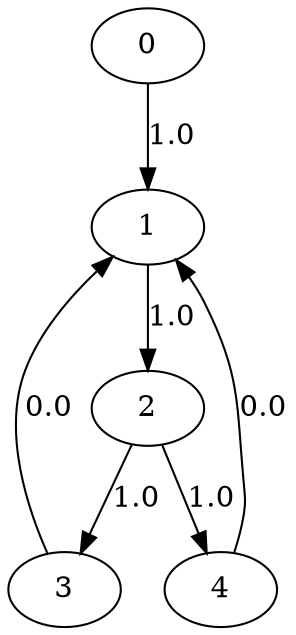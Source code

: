 digraph G {0 -> 1 [label="1.0"];1 -> 2 [label="1.0"];2 -> 3 [label="1.0"];3 -> 1 [label="0.0"];2 -> 4 [label="1.0"];4 -> 1 [label="0.0"];}